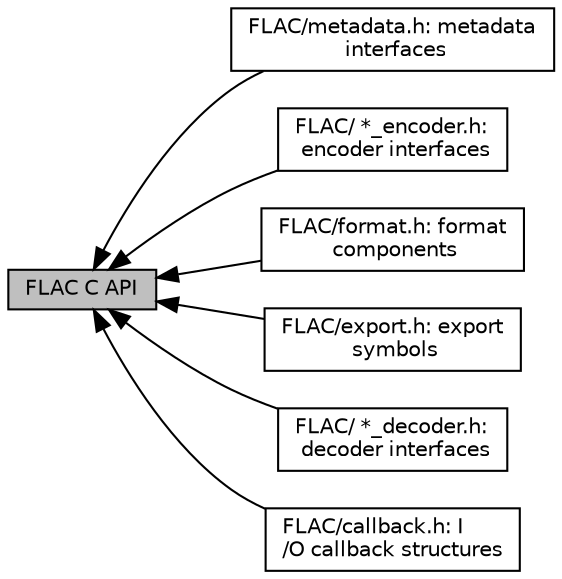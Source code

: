 digraph "FLAC C API"
{
  edge [fontname="Helvetica",fontsize="10",labelfontname="Helvetica",labelfontsize="10"];
  node [fontname="Helvetica",fontsize="10",shape=box];
  rankdir=LR;
  Node1 [label="FLAC C API",height=0.2,width=0.4,color="black", fillcolor="grey75", style="filled", fontcolor="black",tooltip=" "];
  Node5 [label="FLAC/metadata.h: metadata\l interfaces",height=0.2,width=0.4,color="black", fillcolor="white", style="filled",URL="$d5/dca/group__flac__metadata.html",tooltip="This module provides functions for creating and manipulating FLAC metadata blocks in memory,..."];
  Node7 [label="FLAC/ *_encoder.h:\l encoder interfaces",height=0.2,width=0.4,color="black", fillcolor="white", style="filled",URL="$da/d4e/group__flac__encoder.html",tooltip="This module describes the encoder layers provided by libFLAC."];
  Node4 [label="FLAC/format.h: format\l components",height=0.2,width=0.4,color="black", fillcolor="white", style="filled",URL="$d1/d91/group__flac__format.html",tooltip="This module contains structure definitions for the representation of FLAC format components in memory..."];
  Node3 [label="FLAC/export.h: export\l symbols",height=0.2,width=0.4,color="black", fillcolor="white", style="filled",URL="$d1/da4/group__flac__export.html",tooltip="This module contains #defines and symbols for exporting function calls, and providing version informa..."];
  Node6 [label="FLAC/ *_decoder.h:\l decoder interfaces",height=0.2,width=0.4,color="black", fillcolor="white", style="filled",URL="$d5/d5d/group__flac__decoder.html",tooltip="This module describes the decoder layers provided by libFLAC."];
  Node2 [label="FLAC/callback.h: I\l/O callback structures",height=0.2,width=0.4,color="black", fillcolor="white", style="filled",URL="$d6/dee/group__flac__callbacks.html",tooltip="This module defines the structures for describing I/O callbacks to the other FLAC interfaces."];
  Node1->Node2 [shape=plaintext, dir="back", style="solid"];
  Node1->Node3 [shape=plaintext, dir="back", style="solid"];
  Node1->Node4 [shape=plaintext, dir="back", style="solid"];
  Node1->Node5 [shape=plaintext, dir="back", style="solid"];
  Node1->Node6 [shape=plaintext, dir="back", style="solid"];
  Node1->Node7 [shape=plaintext, dir="back", style="solid"];
}
